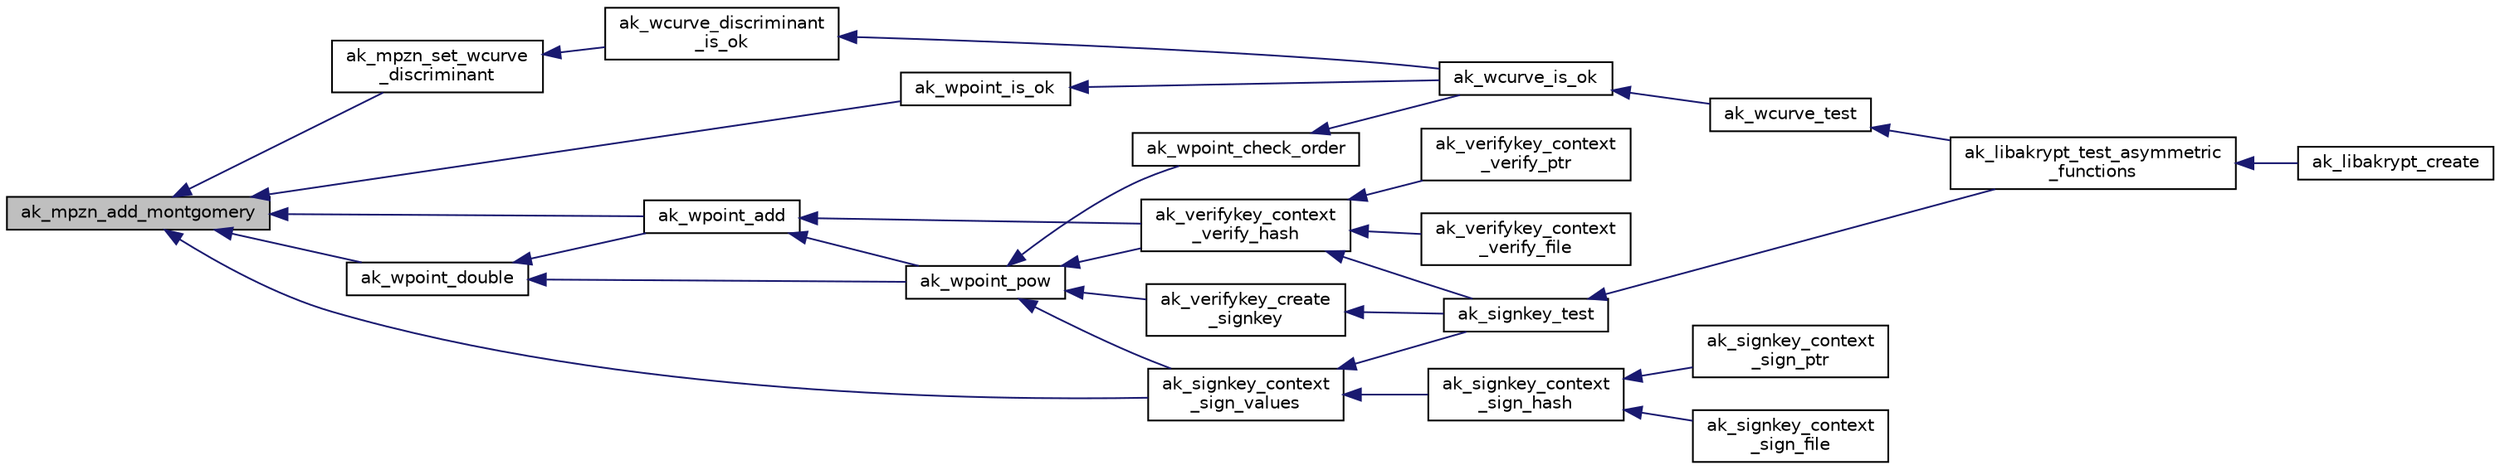 digraph "ak_mpzn_add_montgomery"
{
  edge [fontname="Helvetica",fontsize="10",labelfontname="Helvetica",labelfontsize="10"];
  node [fontname="Helvetica",fontsize="10",shape=record];
  rankdir="LR";
  Node1 [label="ak_mpzn_add_montgomery",height=0.2,width=0.4,color="black", fillcolor="grey75", style="filled", fontcolor="black"];
  Node1 -> Node2 [dir="back",color="midnightblue",fontsize="10",style="solid",fontname="Helvetica"];
  Node2 [label="ak_mpzn_set_wcurve\l_discriminant",height=0.2,width=0.4,color="black", fillcolor="white", style="filled",URL="$ak__curves_8h.html#a53610457de99cc61584fd2685ca4fc1a",tooltip="Вычисление дискриминанта эллиптической кривой, заданной в короткой форме Вейерштрасса. "];
  Node2 -> Node3 [dir="back",color="midnightblue",fontsize="10",style="solid",fontname="Helvetica"];
  Node3 [label="ak_wcurve_discriminant\l_is_ok",height=0.2,width=0.4,color="black", fillcolor="white", style="filled",URL="$ak__curves_8h.html#a7575229f3d90df2cd413eb97289601a5",tooltip="Проверка корректности дискриминанта эллиптической кривой, заданной в форме Вейерштрасса. "];
  Node3 -> Node4 [dir="back",color="midnightblue",fontsize="10",style="solid",fontname="Helvetica"];
  Node4 [label="ak_wcurve_is_ok",height=0.2,width=0.4,color="black", fillcolor="white", style="filled",URL="$ak__curves_8h.html#a13b5a369b394a034e6b586dd28b6d7c3",tooltip="Проверка набора параметров эллиптической кривой, заданной в форме Вейерштрасса. "];
  Node4 -> Node5 [dir="back",color="midnightblue",fontsize="10",style="solid",fontname="Helvetica"];
  Node5 [label="ak_wcurve_test",height=0.2,width=0.4,color="black", fillcolor="white", style="filled",URL="$ak__curves_8h.html#a7367a068f49b25629f4d7ec1f342659a",tooltip="Функция тестирует все определяемые библиотекой параметры эллиптических кривых, заданных в короткой фо..."];
  Node5 -> Node6 [dir="back",color="midnightblue",fontsize="10",style="solid",fontname="Helvetica"];
  Node6 [label="ak_libakrypt_test_asymmetric\l_functions",height=0.2,width=0.4,color="black", fillcolor="white", style="filled",URL="$ak__libakrypt_8c.html#a9a4c991b0095021bdc6078c97e7be8ba",tooltip="Функция проверяет корректность реализации асимметричных криптографических алгоритмов ..."];
  Node6 -> Node7 [dir="back",color="midnightblue",fontsize="10",style="solid",fontname="Helvetica"];
  Node7 [label="ak_libakrypt_create",height=0.2,width=0.4,color="black", fillcolor="white", style="filled",URL="$libakrypt_8h.html#a3f840f1a40839f867ba729aa1c5d67b8",tooltip="Функция инициализации и тестирования криптографических механизмов библиотеки. "];
  Node1 -> Node8 [dir="back",color="midnightblue",fontsize="10",style="solid",fontname="Helvetica"];
  Node8 [label="ak_wpoint_is_ok",height=0.2,width=0.4,color="black", fillcolor="white", style="filled",URL="$ak__curves_8h.html#a8f88a29fdc7f453aab16f0145d3cb731",tooltip="Проверка принадлежности точки заданной кривой. "];
  Node8 -> Node4 [dir="back",color="midnightblue",fontsize="10",style="solid",fontname="Helvetica"];
  Node1 -> Node9 [dir="back",color="midnightblue",fontsize="10",style="solid",fontname="Helvetica"];
  Node9 [label="ak_wpoint_double",height=0.2,width=0.4,color="black", fillcolor="white", style="filled",URL="$ak__curves_8h.html#adf6c2ebb983f5f02695d4f59f2c51ae5",tooltip="Удвоение точки эллиптической кривой, заданной в короткой форме Вейерштрасса. "];
  Node9 -> Node10 [dir="back",color="midnightblue",fontsize="10",style="solid",fontname="Helvetica"];
  Node10 [label="ak_wpoint_add",height=0.2,width=0.4,color="black", fillcolor="white", style="filled",URL="$ak__curves_8h.html#a4c716d52b68a1537cd6cf3797c4712f0",tooltip="Прибавление к одной точке эллиптической кривой значения другой точки. "];
  Node10 -> Node11 [dir="back",color="midnightblue",fontsize="10",style="solid",fontname="Helvetica"];
  Node11 [label="ak_wpoint_pow",height=0.2,width=0.4,color="black", fillcolor="white", style="filled",URL="$ak__curves_8h.html#aefc4be925bae43595811cc5f078ce5bf",tooltip="Вычисление кратной точки эллиптической кривой. "];
  Node11 -> Node12 [dir="back",color="midnightblue",fontsize="10",style="solid",fontname="Helvetica"];
  Node12 [label="ak_wpoint_check_order",height=0.2,width=0.4,color="black", fillcolor="white", style="filled",URL="$ak__curves_8h.html#a0f77216f6c3d41af3ae89254cb618183",tooltip="Проверка порядка заданной точки. "];
  Node12 -> Node4 [dir="back",color="midnightblue",fontsize="10",style="solid",fontname="Helvetica"];
  Node11 -> Node13 [dir="back",color="midnightblue",fontsize="10",style="solid",fontname="Helvetica"];
  Node13 [label="ak_signkey_context\l_sign_values",height=0.2,width=0.4,color="black", fillcolor="white", style="filled",URL="$ak__sign_8h.html#a45d1b9221a5f1cab66a78a77f5df5a5f",tooltip="Выработка электронной подписи для фиксированного значения случайного числа и вычисленного заранее зна..."];
  Node13 -> Node14 [dir="back",color="midnightblue",fontsize="10",style="solid",fontname="Helvetica"];
  Node14 [label="ak_signkey_context\l_sign_hash",height=0.2,width=0.4,color="black", fillcolor="white", style="filled",URL="$ak__sign_8h.html#a084d8e8f975fe11706ddd74582961588",tooltip="Выработка электронной подписи для вычисленного заранее значения хеш-функции. "];
  Node14 -> Node15 [dir="back",color="midnightblue",fontsize="10",style="solid",fontname="Helvetica"];
  Node15 [label="ak_signkey_context\l_sign_ptr",height=0.2,width=0.4,color="black", fillcolor="white", style="filled",URL="$ak__sign_8h.html#a6cf3030135b040542dc429e2816972bf",tooltip="Выработка электронной подписи для заданной области памяти. "];
  Node14 -> Node16 [dir="back",color="midnightblue",fontsize="10",style="solid",fontname="Helvetica"];
  Node16 [label="ak_signkey_context\l_sign_file",height=0.2,width=0.4,color="black", fillcolor="white", style="filled",URL="$ak__sign_8h.html#a9f193708b3158911311b858cb4aa37be",tooltip="Выработка электронной подписи для заданного файла. "];
  Node13 -> Node17 [dir="back",color="midnightblue",fontsize="10",style="solid",fontname="Helvetica"];
  Node17 [label="ak_signkey_test",height=0.2,width=0.4,color="black", fillcolor="white", style="filled",URL="$ak__sign_8h.html#aa2df8858fc6d7214483e3c4a9e497c22",tooltip="Выполнение тестовых примеров для алгоритмов выработки и проверки электронной подписи ..."];
  Node17 -> Node6 [dir="back",color="midnightblue",fontsize="10",style="solid",fontname="Helvetica"];
  Node11 -> Node18 [dir="back",color="midnightblue",fontsize="10",style="solid",fontname="Helvetica"];
  Node18 [label="ak_verifykey_create\l_signkey",height=0.2,width=0.4,color="black", fillcolor="white", style="filled",URL="$ak__sign_8h.html#ae71656a77d8b118529e79fa1f1485170",tooltip="Инициализация контекста открытого ключа алгоритма ГОСТ Р 34.10-2012. "];
  Node18 -> Node17 [dir="back",color="midnightblue",fontsize="10",style="solid",fontname="Helvetica"];
  Node11 -> Node19 [dir="back",color="midnightblue",fontsize="10",style="solid",fontname="Helvetica"];
  Node19 [label="ak_verifykey_context\l_verify_hash",height=0.2,width=0.4,color="black", fillcolor="white", style="filled",URL="$ak__sign_8h.html#af5fb0674884be4953846361316b18f5a",tooltip="Проверка электронной подписи для вычисленного заранее значения хеш-функции. "];
  Node19 -> Node20 [dir="back",color="midnightblue",fontsize="10",style="solid",fontname="Helvetica"];
  Node20 [label="ak_verifykey_context\l_verify_ptr",height=0.2,width=0.4,color="black", fillcolor="white", style="filled",URL="$ak__sign_8h.html#a9adacc833d56419319920a04bd0004ec",tooltip="Проверка электронной подписи для заданной области памяти. "];
  Node19 -> Node21 [dir="back",color="midnightblue",fontsize="10",style="solid",fontname="Helvetica"];
  Node21 [label="ak_verifykey_context\l_verify_file",height=0.2,width=0.4,color="black", fillcolor="white", style="filled",URL="$ak__sign_8h.html#a2fddbc6eacb3d6efdd262ebeda8b5d5e",tooltip="Проверка электронной подписи для заданного файла. "];
  Node19 -> Node17 [dir="back",color="midnightblue",fontsize="10",style="solid",fontname="Helvetica"];
  Node10 -> Node19 [dir="back",color="midnightblue",fontsize="10",style="solid",fontname="Helvetica"];
  Node9 -> Node11 [dir="back",color="midnightblue",fontsize="10",style="solid",fontname="Helvetica"];
  Node1 -> Node10 [dir="back",color="midnightblue",fontsize="10",style="solid",fontname="Helvetica"];
  Node1 -> Node13 [dir="back",color="midnightblue",fontsize="10",style="solid",fontname="Helvetica"];
}

